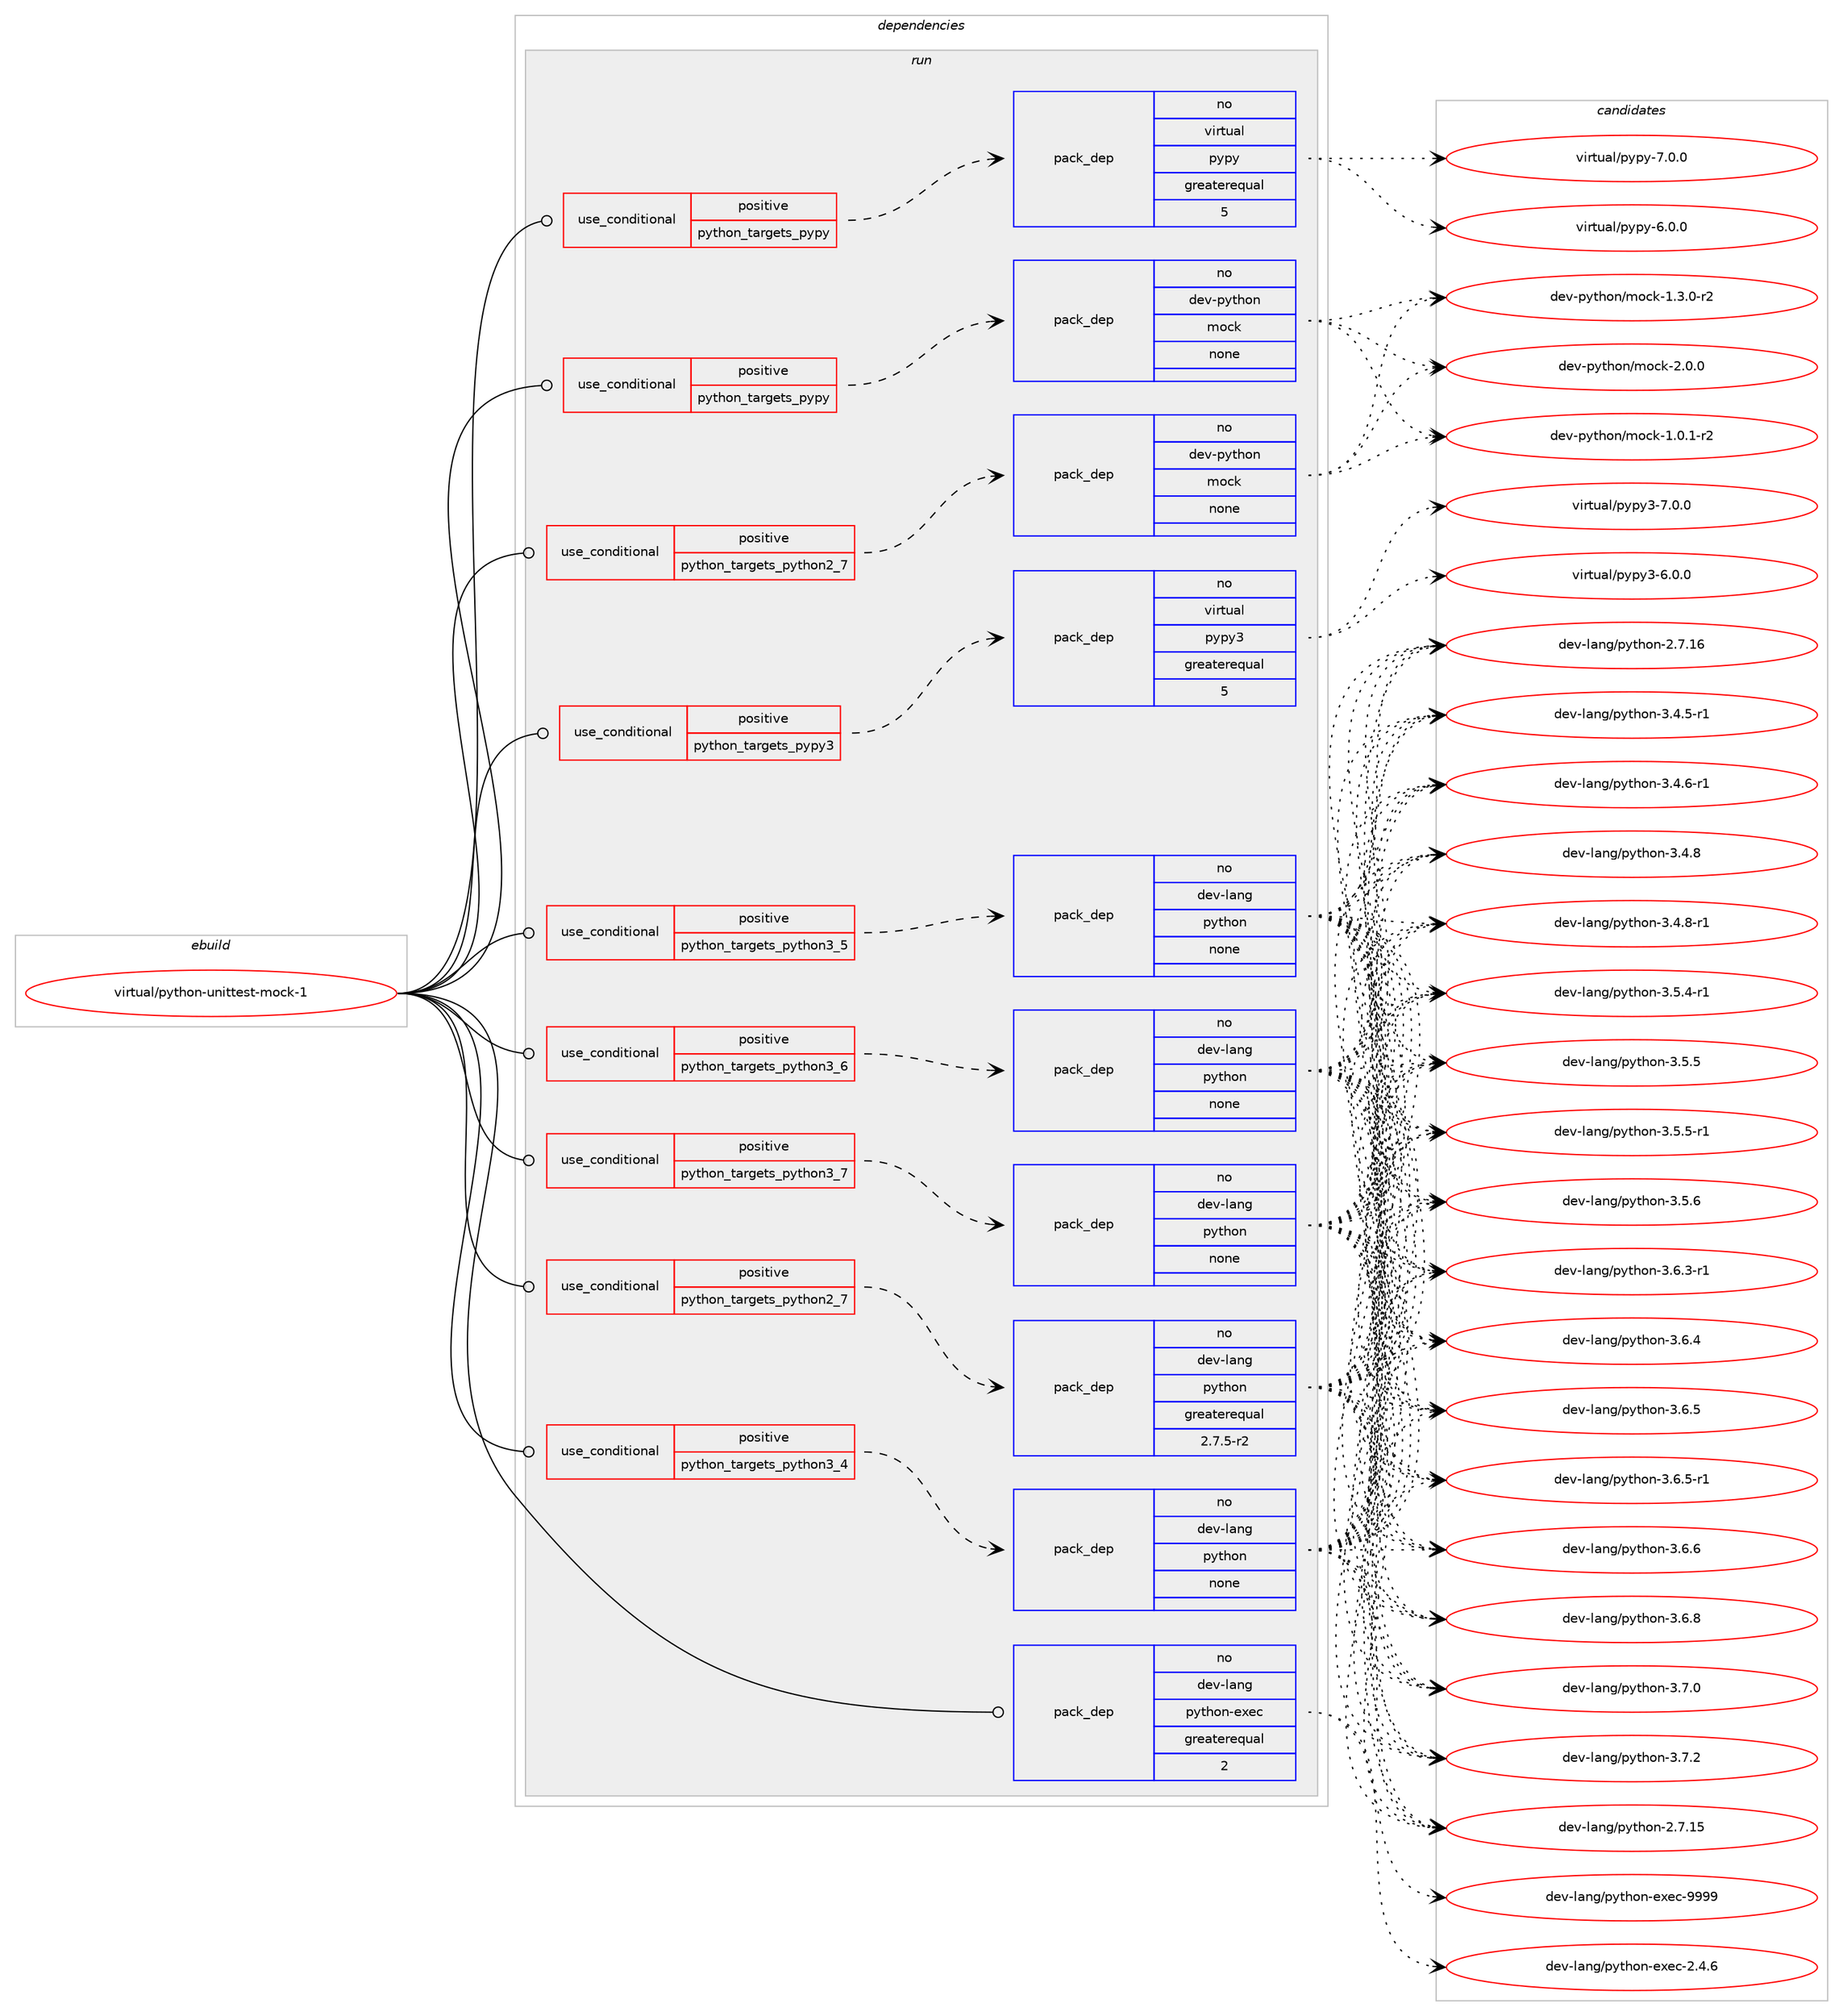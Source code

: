 digraph prolog {

# *************
# Graph options
# *************

newrank=true;
concentrate=true;
compound=true;
graph [rankdir=LR,fontname=Helvetica,fontsize=10,ranksep=1.5];#, ranksep=2.5, nodesep=0.2];
edge  [arrowhead=vee];
node  [fontname=Helvetica,fontsize=10];

# **********
# The ebuild
# **********

subgraph cluster_leftcol {
color=gray;
rank=same;
label=<<i>ebuild</i>>;
id [label="virtual/python-unittest-mock-1", color=red, width=4, href="../virtual/python-unittest-mock-1.svg"];
}

# ****************
# The dependencies
# ****************

subgraph cluster_midcol {
color=gray;
label=<<i>dependencies</i>>;
subgraph cluster_compile {
fillcolor="#eeeeee";
style=filled;
label=<<i>compile</i>>;
}
subgraph cluster_compileandrun {
fillcolor="#eeeeee";
style=filled;
label=<<i>compile and run</i>>;
}
subgraph cluster_run {
fillcolor="#eeeeee";
style=filled;
label=<<i>run</i>>;
subgraph cond462761 {
dependency1743143 [label=<<TABLE BORDER="0" CELLBORDER="1" CELLSPACING="0" CELLPADDING="4"><TR><TD ROWSPAN="3" CELLPADDING="10">use_conditional</TD></TR><TR><TD>positive</TD></TR><TR><TD>python_targets_pypy</TD></TR></TABLE>>, shape=none, color=red];
subgraph pack1251296 {
dependency1743144 [label=<<TABLE BORDER="0" CELLBORDER="1" CELLSPACING="0" CELLPADDING="4" WIDTH="220"><TR><TD ROWSPAN="6" CELLPADDING="30">pack_dep</TD></TR><TR><TD WIDTH="110">no</TD></TR><TR><TD>dev-python</TD></TR><TR><TD>mock</TD></TR><TR><TD>none</TD></TR><TR><TD></TD></TR></TABLE>>, shape=none, color=blue];
}
dependency1743143:e -> dependency1743144:w [weight=20,style="dashed",arrowhead="vee"];
}
id:e -> dependency1743143:w [weight=20,style="solid",arrowhead="odot"];
subgraph cond462762 {
dependency1743145 [label=<<TABLE BORDER="0" CELLBORDER="1" CELLSPACING="0" CELLPADDING="4"><TR><TD ROWSPAN="3" CELLPADDING="10">use_conditional</TD></TR><TR><TD>positive</TD></TR><TR><TD>python_targets_pypy</TD></TR></TABLE>>, shape=none, color=red];
subgraph pack1251297 {
dependency1743146 [label=<<TABLE BORDER="0" CELLBORDER="1" CELLSPACING="0" CELLPADDING="4" WIDTH="220"><TR><TD ROWSPAN="6" CELLPADDING="30">pack_dep</TD></TR><TR><TD WIDTH="110">no</TD></TR><TR><TD>virtual</TD></TR><TR><TD>pypy</TD></TR><TR><TD>greaterequal</TD></TR><TR><TD>5</TD></TR></TABLE>>, shape=none, color=blue];
}
dependency1743145:e -> dependency1743146:w [weight=20,style="dashed",arrowhead="vee"];
}
id:e -> dependency1743145:w [weight=20,style="solid",arrowhead="odot"];
subgraph cond462763 {
dependency1743147 [label=<<TABLE BORDER="0" CELLBORDER="1" CELLSPACING="0" CELLPADDING="4"><TR><TD ROWSPAN="3" CELLPADDING="10">use_conditional</TD></TR><TR><TD>positive</TD></TR><TR><TD>python_targets_pypy3</TD></TR></TABLE>>, shape=none, color=red];
subgraph pack1251298 {
dependency1743148 [label=<<TABLE BORDER="0" CELLBORDER="1" CELLSPACING="0" CELLPADDING="4" WIDTH="220"><TR><TD ROWSPAN="6" CELLPADDING="30">pack_dep</TD></TR><TR><TD WIDTH="110">no</TD></TR><TR><TD>virtual</TD></TR><TR><TD>pypy3</TD></TR><TR><TD>greaterequal</TD></TR><TR><TD>5</TD></TR></TABLE>>, shape=none, color=blue];
}
dependency1743147:e -> dependency1743148:w [weight=20,style="dashed",arrowhead="vee"];
}
id:e -> dependency1743147:w [weight=20,style="solid",arrowhead="odot"];
subgraph cond462764 {
dependency1743149 [label=<<TABLE BORDER="0" CELLBORDER="1" CELLSPACING="0" CELLPADDING="4"><TR><TD ROWSPAN="3" CELLPADDING="10">use_conditional</TD></TR><TR><TD>positive</TD></TR><TR><TD>python_targets_python2_7</TD></TR></TABLE>>, shape=none, color=red];
subgraph pack1251299 {
dependency1743150 [label=<<TABLE BORDER="0" CELLBORDER="1" CELLSPACING="0" CELLPADDING="4" WIDTH="220"><TR><TD ROWSPAN="6" CELLPADDING="30">pack_dep</TD></TR><TR><TD WIDTH="110">no</TD></TR><TR><TD>dev-lang</TD></TR><TR><TD>python</TD></TR><TR><TD>greaterequal</TD></TR><TR><TD>2.7.5-r2</TD></TR></TABLE>>, shape=none, color=blue];
}
dependency1743149:e -> dependency1743150:w [weight=20,style="dashed",arrowhead="vee"];
}
id:e -> dependency1743149:w [weight=20,style="solid",arrowhead="odot"];
subgraph cond462765 {
dependency1743151 [label=<<TABLE BORDER="0" CELLBORDER="1" CELLSPACING="0" CELLPADDING="4"><TR><TD ROWSPAN="3" CELLPADDING="10">use_conditional</TD></TR><TR><TD>positive</TD></TR><TR><TD>python_targets_python2_7</TD></TR></TABLE>>, shape=none, color=red];
subgraph pack1251300 {
dependency1743152 [label=<<TABLE BORDER="0" CELLBORDER="1" CELLSPACING="0" CELLPADDING="4" WIDTH="220"><TR><TD ROWSPAN="6" CELLPADDING="30">pack_dep</TD></TR><TR><TD WIDTH="110">no</TD></TR><TR><TD>dev-python</TD></TR><TR><TD>mock</TD></TR><TR><TD>none</TD></TR><TR><TD></TD></TR></TABLE>>, shape=none, color=blue];
}
dependency1743151:e -> dependency1743152:w [weight=20,style="dashed",arrowhead="vee"];
}
id:e -> dependency1743151:w [weight=20,style="solid",arrowhead="odot"];
subgraph cond462766 {
dependency1743153 [label=<<TABLE BORDER="0" CELLBORDER="1" CELLSPACING="0" CELLPADDING="4"><TR><TD ROWSPAN="3" CELLPADDING="10">use_conditional</TD></TR><TR><TD>positive</TD></TR><TR><TD>python_targets_python3_4</TD></TR></TABLE>>, shape=none, color=red];
subgraph pack1251301 {
dependency1743154 [label=<<TABLE BORDER="0" CELLBORDER="1" CELLSPACING="0" CELLPADDING="4" WIDTH="220"><TR><TD ROWSPAN="6" CELLPADDING="30">pack_dep</TD></TR><TR><TD WIDTH="110">no</TD></TR><TR><TD>dev-lang</TD></TR><TR><TD>python</TD></TR><TR><TD>none</TD></TR><TR><TD></TD></TR></TABLE>>, shape=none, color=blue];
}
dependency1743153:e -> dependency1743154:w [weight=20,style="dashed",arrowhead="vee"];
}
id:e -> dependency1743153:w [weight=20,style="solid",arrowhead="odot"];
subgraph cond462767 {
dependency1743155 [label=<<TABLE BORDER="0" CELLBORDER="1" CELLSPACING="0" CELLPADDING="4"><TR><TD ROWSPAN="3" CELLPADDING="10">use_conditional</TD></TR><TR><TD>positive</TD></TR><TR><TD>python_targets_python3_5</TD></TR></TABLE>>, shape=none, color=red];
subgraph pack1251302 {
dependency1743156 [label=<<TABLE BORDER="0" CELLBORDER="1" CELLSPACING="0" CELLPADDING="4" WIDTH="220"><TR><TD ROWSPAN="6" CELLPADDING="30">pack_dep</TD></TR><TR><TD WIDTH="110">no</TD></TR><TR><TD>dev-lang</TD></TR><TR><TD>python</TD></TR><TR><TD>none</TD></TR><TR><TD></TD></TR></TABLE>>, shape=none, color=blue];
}
dependency1743155:e -> dependency1743156:w [weight=20,style="dashed",arrowhead="vee"];
}
id:e -> dependency1743155:w [weight=20,style="solid",arrowhead="odot"];
subgraph cond462768 {
dependency1743157 [label=<<TABLE BORDER="0" CELLBORDER="1" CELLSPACING="0" CELLPADDING="4"><TR><TD ROWSPAN="3" CELLPADDING="10">use_conditional</TD></TR><TR><TD>positive</TD></TR><TR><TD>python_targets_python3_6</TD></TR></TABLE>>, shape=none, color=red];
subgraph pack1251303 {
dependency1743158 [label=<<TABLE BORDER="0" CELLBORDER="1" CELLSPACING="0" CELLPADDING="4" WIDTH="220"><TR><TD ROWSPAN="6" CELLPADDING="30">pack_dep</TD></TR><TR><TD WIDTH="110">no</TD></TR><TR><TD>dev-lang</TD></TR><TR><TD>python</TD></TR><TR><TD>none</TD></TR><TR><TD></TD></TR></TABLE>>, shape=none, color=blue];
}
dependency1743157:e -> dependency1743158:w [weight=20,style="dashed",arrowhead="vee"];
}
id:e -> dependency1743157:w [weight=20,style="solid",arrowhead="odot"];
subgraph cond462769 {
dependency1743159 [label=<<TABLE BORDER="0" CELLBORDER="1" CELLSPACING="0" CELLPADDING="4"><TR><TD ROWSPAN="3" CELLPADDING="10">use_conditional</TD></TR><TR><TD>positive</TD></TR><TR><TD>python_targets_python3_7</TD></TR></TABLE>>, shape=none, color=red];
subgraph pack1251304 {
dependency1743160 [label=<<TABLE BORDER="0" CELLBORDER="1" CELLSPACING="0" CELLPADDING="4" WIDTH="220"><TR><TD ROWSPAN="6" CELLPADDING="30">pack_dep</TD></TR><TR><TD WIDTH="110">no</TD></TR><TR><TD>dev-lang</TD></TR><TR><TD>python</TD></TR><TR><TD>none</TD></TR><TR><TD></TD></TR></TABLE>>, shape=none, color=blue];
}
dependency1743159:e -> dependency1743160:w [weight=20,style="dashed",arrowhead="vee"];
}
id:e -> dependency1743159:w [weight=20,style="solid",arrowhead="odot"];
subgraph pack1251305 {
dependency1743161 [label=<<TABLE BORDER="0" CELLBORDER="1" CELLSPACING="0" CELLPADDING="4" WIDTH="220"><TR><TD ROWSPAN="6" CELLPADDING="30">pack_dep</TD></TR><TR><TD WIDTH="110">no</TD></TR><TR><TD>dev-lang</TD></TR><TR><TD>python-exec</TD></TR><TR><TD>greaterequal</TD></TR><TR><TD>2</TD></TR></TABLE>>, shape=none, color=blue];
}
id:e -> dependency1743161:w [weight=20,style="solid",arrowhead="odot"];
}
}

# **************
# The candidates
# **************

subgraph cluster_choices {
rank=same;
color=gray;
label=<<i>candidates</i>>;

subgraph choice1251296 {
color=black;
nodesep=1;
choice1001011184511212111610411111047109111991074549464846494511450 [label="dev-python/mock-1.0.1-r2", color=red, width=4,href="../dev-python/mock-1.0.1-r2.svg"];
choice1001011184511212111610411111047109111991074549465146484511450 [label="dev-python/mock-1.3.0-r2", color=red, width=4,href="../dev-python/mock-1.3.0-r2.svg"];
choice100101118451121211161041111104710911199107455046484648 [label="dev-python/mock-2.0.0", color=red, width=4,href="../dev-python/mock-2.0.0.svg"];
dependency1743144:e -> choice1001011184511212111610411111047109111991074549464846494511450:w [style=dotted,weight="100"];
dependency1743144:e -> choice1001011184511212111610411111047109111991074549465146484511450:w [style=dotted,weight="100"];
dependency1743144:e -> choice100101118451121211161041111104710911199107455046484648:w [style=dotted,weight="100"];
}
subgraph choice1251297 {
color=black;
nodesep=1;
choice1181051141161179710847112121112121455446484648 [label="virtual/pypy-6.0.0", color=red, width=4,href="../virtual/pypy-6.0.0.svg"];
choice1181051141161179710847112121112121455546484648 [label="virtual/pypy-7.0.0", color=red, width=4,href="../virtual/pypy-7.0.0.svg"];
dependency1743146:e -> choice1181051141161179710847112121112121455446484648:w [style=dotted,weight="100"];
dependency1743146:e -> choice1181051141161179710847112121112121455546484648:w [style=dotted,weight="100"];
}
subgraph choice1251298 {
color=black;
nodesep=1;
choice118105114116117971084711212111212151455446484648 [label="virtual/pypy3-6.0.0", color=red, width=4,href="../virtual/pypy3-6.0.0.svg"];
choice118105114116117971084711212111212151455546484648 [label="virtual/pypy3-7.0.0", color=red, width=4,href="../virtual/pypy3-7.0.0.svg"];
dependency1743148:e -> choice118105114116117971084711212111212151455446484648:w [style=dotted,weight="100"];
dependency1743148:e -> choice118105114116117971084711212111212151455546484648:w [style=dotted,weight="100"];
}
subgraph choice1251299 {
color=black;
nodesep=1;
choice10010111845108971101034711212111610411111045504655464953 [label="dev-lang/python-2.7.15", color=red, width=4,href="../dev-lang/python-2.7.15.svg"];
choice10010111845108971101034711212111610411111045504655464954 [label="dev-lang/python-2.7.16", color=red, width=4,href="../dev-lang/python-2.7.16.svg"];
choice1001011184510897110103471121211161041111104551465246534511449 [label="dev-lang/python-3.4.5-r1", color=red, width=4,href="../dev-lang/python-3.4.5-r1.svg"];
choice1001011184510897110103471121211161041111104551465246544511449 [label="dev-lang/python-3.4.6-r1", color=red, width=4,href="../dev-lang/python-3.4.6-r1.svg"];
choice100101118451089711010347112121116104111110455146524656 [label="dev-lang/python-3.4.8", color=red, width=4,href="../dev-lang/python-3.4.8.svg"];
choice1001011184510897110103471121211161041111104551465246564511449 [label="dev-lang/python-3.4.8-r1", color=red, width=4,href="../dev-lang/python-3.4.8-r1.svg"];
choice1001011184510897110103471121211161041111104551465346524511449 [label="dev-lang/python-3.5.4-r1", color=red, width=4,href="../dev-lang/python-3.5.4-r1.svg"];
choice100101118451089711010347112121116104111110455146534653 [label="dev-lang/python-3.5.5", color=red, width=4,href="../dev-lang/python-3.5.5.svg"];
choice1001011184510897110103471121211161041111104551465346534511449 [label="dev-lang/python-3.5.5-r1", color=red, width=4,href="../dev-lang/python-3.5.5-r1.svg"];
choice100101118451089711010347112121116104111110455146534654 [label="dev-lang/python-3.5.6", color=red, width=4,href="../dev-lang/python-3.5.6.svg"];
choice1001011184510897110103471121211161041111104551465446514511449 [label="dev-lang/python-3.6.3-r1", color=red, width=4,href="../dev-lang/python-3.6.3-r1.svg"];
choice100101118451089711010347112121116104111110455146544652 [label="dev-lang/python-3.6.4", color=red, width=4,href="../dev-lang/python-3.6.4.svg"];
choice100101118451089711010347112121116104111110455146544653 [label="dev-lang/python-3.6.5", color=red, width=4,href="../dev-lang/python-3.6.5.svg"];
choice1001011184510897110103471121211161041111104551465446534511449 [label="dev-lang/python-3.6.5-r1", color=red, width=4,href="../dev-lang/python-3.6.5-r1.svg"];
choice100101118451089711010347112121116104111110455146544654 [label="dev-lang/python-3.6.6", color=red, width=4,href="../dev-lang/python-3.6.6.svg"];
choice100101118451089711010347112121116104111110455146544656 [label="dev-lang/python-3.6.8", color=red, width=4,href="../dev-lang/python-3.6.8.svg"];
choice100101118451089711010347112121116104111110455146554648 [label="dev-lang/python-3.7.0", color=red, width=4,href="../dev-lang/python-3.7.0.svg"];
choice100101118451089711010347112121116104111110455146554650 [label="dev-lang/python-3.7.2", color=red, width=4,href="../dev-lang/python-3.7.2.svg"];
dependency1743150:e -> choice10010111845108971101034711212111610411111045504655464953:w [style=dotted,weight="100"];
dependency1743150:e -> choice10010111845108971101034711212111610411111045504655464954:w [style=dotted,weight="100"];
dependency1743150:e -> choice1001011184510897110103471121211161041111104551465246534511449:w [style=dotted,weight="100"];
dependency1743150:e -> choice1001011184510897110103471121211161041111104551465246544511449:w [style=dotted,weight="100"];
dependency1743150:e -> choice100101118451089711010347112121116104111110455146524656:w [style=dotted,weight="100"];
dependency1743150:e -> choice1001011184510897110103471121211161041111104551465246564511449:w [style=dotted,weight="100"];
dependency1743150:e -> choice1001011184510897110103471121211161041111104551465346524511449:w [style=dotted,weight="100"];
dependency1743150:e -> choice100101118451089711010347112121116104111110455146534653:w [style=dotted,weight="100"];
dependency1743150:e -> choice1001011184510897110103471121211161041111104551465346534511449:w [style=dotted,weight="100"];
dependency1743150:e -> choice100101118451089711010347112121116104111110455146534654:w [style=dotted,weight="100"];
dependency1743150:e -> choice1001011184510897110103471121211161041111104551465446514511449:w [style=dotted,weight="100"];
dependency1743150:e -> choice100101118451089711010347112121116104111110455146544652:w [style=dotted,weight="100"];
dependency1743150:e -> choice100101118451089711010347112121116104111110455146544653:w [style=dotted,weight="100"];
dependency1743150:e -> choice1001011184510897110103471121211161041111104551465446534511449:w [style=dotted,weight="100"];
dependency1743150:e -> choice100101118451089711010347112121116104111110455146544654:w [style=dotted,weight="100"];
dependency1743150:e -> choice100101118451089711010347112121116104111110455146544656:w [style=dotted,weight="100"];
dependency1743150:e -> choice100101118451089711010347112121116104111110455146554648:w [style=dotted,weight="100"];
dependency1743150:e -> choice100101118451089711010347112121116104111110455146554650:w [style=dotted,weight="100"];
}
subgraph choice1251300 {
color=black;
nodesep=1;
choice1001011184511212111610411111047109111991074549464846494511450 [label="dev-python/mock-1.0.1-r2", color=red, width=4,href="../dev-python/mock-1.0.1-r2.svg"];
choice1001011184511212111610411111047109111991074549465146484511450 [label="dev-python/mock-1.3.0-r2", color=red, width=4,href="../dev-python/mock-1.3.0-r2.svg"];
choice100101118451121211161041111104710911199107455046484648 [label="dev-python/mock-2.0.0", color=red, width=4,href="../dev-python/mock-2.0.0.svg"];
dependency1743152:e -> choice1001011184511212111610411111047109111991074549464846494511450:w [style=dotted,weight="100"];
dependency1743152:e -> choice1001011184511212111610411111047109111991074549465146484511450:w [style=dotted,weight="100"];
dependency1743152:e -> choice100101118451121211161041111104710911199107455046484648:w [style=dotted,weight="100"];
}
subgraph choice1251301 {
color=black;
nodesep=1;
choice10010111845108971101034711212111610411111045504655464953 [label="dev-lang/python-2.7.15", color=red, width=4,href="../dev-lang/python-2.7.15.svg"];
choice10010111845108971101034711212111610411111045504655464954 [label="dev-lang/python-2.7.16", color=red, width=4,href="../dev-lang/python-2.7.16.svg"];
choice1001011184510897110103471121211161041111104551465246534511449 [label="dev-lang/python-3.4.5-r1", color=red, width=4,href="../dev-lang/python-3.4.5-r1.svg"];
choice1001011184510897110103471121211161041111104551465246544511449 [label="dev-lang/python-3.4.6-r1", color=red, width=4,href="../dev-lang/python-3.4.6-r1.svg"];
choice100101118451089711010347112121116104111110455146524656 [label="dev-lang/python-3.4.8", color=red, width=4,href="../dev-lang/python-3.4.8.svg"];
choice1001011184510897110103471121211161041111104551465246564511449 [label="dev-lang/python-3.4.8-r1", color=red, width=4,href="../dev-lang/python-3.4.8-r1.svg"];
choice1001011184510897110103471121211161041111104551465346524511449 [label="dev-lang/python-3.5.4-r1", color=red, width=4,href="../dev-lang/python-3.5.4-r1.svg"];
choice100101118451089711010347112121116104111110455146534653 [label="dev-lang/python-3.5.5", color=red, width=4,href="../dev-lang/python-3.5.5.svg"];
choice1001011184510897110103471121211161041111104551465346534511449 [label="dev-lang/python-3.5.5-r1", color=red, width=4,href="../dev-lang/python-3.5.5-r1.svg"];
choice100101118451089711010347112121116104111110455146534654 [label="dev-lang/python-3.5.6", color=red, width=4,href="../dev-lang/python-3.5.6.svg"];
choice1001011184510897110103471121211161041111104551465446514511449 [label="dev-lang/python-3.6.3-r1", color=red, width=4,href="../dev-lang/python-3.6.3-r1.svg"];
choice100101118451089711010347112121116104111110455146544652 [label="dev-lang/python-3.6.4", color=red, width=4,href="../dev-lang/python-3.6.4.svg"];
choice100101118451089711010347112121116104111110455146544653 [label="dev-lang/python-3.6.5", color=red, width=4,href="../dev-lang/python-3.6.5.svg"];
choice1001011184510897110103471121211161041111104551465446534511449 [label="dev-lang/python-3.6.5-r1", color=red, width=4,href="../dev-lang/python-3.6.5-r1.svg"];
choice100101118451089711010347112121116104111110455146544654 [label="dev-lang/python-3.6.6", color=red, width=4,href="../dev-lang/python-3.6.6.svg"];
choice100101118451089711010347112121116104111110455146544656 [label="dev-lang/python-3.6.8", color=red, width=4,href="../dev-lang/python-3.6.8.svg"];
choice100101118451089711010347112121116104111110455146554648 [label="dev-lang/python-3.7.0", color=red, width=4,href="../dev-lang/python-3.7.0.svg"];
choice100101118451089711010347112121116104111110455146554650 [label="dev-lang/python-3.7.2", color=red, width=4,href="../dev-lang/python-3.7.2.svg"];
dependency1743154:e -> choice10010111845108971101034711212111610411111045504655464953:w [style=dotted,weight="100"];
dependency1743154:e -> choice10010111845108971101034711212111610411111045504655464954:w [style=dotted,weight="100"];
dependency1743154:e -> choice1001011184510897110103471121211161041111104551465246534511449:w [style=dotted,weight="100"];
dependency1743154:e -> choice1001011184510897110103471121211161041111104551465246544511449:w [style=dotted,weight="100"];
dependency1743154:e -> choice100101118451089711010347112121116104111110455146524656:w [style=dotted,weight="100"];
dependency1743154:e -> choice1001011184510897110103471121211161041111104551465246564511449:w [style=dotted,weight="100"];
dependency1743154:e -> choice1001011184510897110103471121211161041111104551465346524511449:w [style=dotted,weight="100"];
dependency1743154:e -> choice100101118451089711010347112121116104111110455146534653:w [style=dotted,weight="100"];
dependency1743154:e -> choice1001011184510897110103471121211161041111104551465346534511449:w [style=dotted,weight="100"];
dependency1743154:e -> choice100101118451089711010347112121116104111110455146534654:w [style=dotted,weight="100"];
dependency1743154:e -> choice1001011184510897110103471121211161041111104551465446514511449:w [style=dotted,weight="100"];
dependency1743154:e -> choice100101118451089711010347112121116104111110455146544652:w [style=dotted,weight="100"];
dependency1743154:e -> choice100101118451089711010347112121116104111110455146544653:w [style=dotted,weight="100"];
dependency1743154:e -> choice1001011184510897110103471121211161041111104551465446534511449:w [style=dotted,weight="100"];
dependency1743154:e -> choice100101118451089711010347112121116104111110455146544654:w [style=dotted,weight="100"];
dependency1743154:e -> choice100101118451089711010347112121116104111110455146544656:w [style=dotted,weight="100"];
dependency1743154:e -> choice100101118451089711010347112121116104111110455146554648:w [style=dotted,weight="100"];
dependency1743154:e -> choice100101118451089711010347112121116104111110455146554650:w [style=dotted,weight="100"];
}
subgraph choice1251302 {
color=black;
nodesep=1;
choice10010111845108971101034711212111610411111045504655464953 [label="dev-lang/python-2.7.15", color=red, width=4,href="../dev-lang/python-2.7.15.svg"];
choice10010111845108971101034711212111610411111045504655464954 [label="dev-lang/python-2.7.16", color=red, width=4,href="../dev-lang/python-2.7.16.svg"];
choice1001011184510897110103471121211161041111104551465246534511449 [label="dev-lang/python-3.4.5-r1", color=red, width=4,href="../dev-lang/python-3.4.5-r1.svg"];
choice1001011184510897110103471121211161041111104551465246544511449 [label="dev-lang/python-3.4.6-r1", color=red, width=4,href="../dev-lang/python-3.4.6-r1.svg"];
choice100101118451089711010347112121116104111110455146524656 [label="dev-lang/python-3.4.8", color=red, width=4,href="../dev-lang/python-3.4.8.svg"];
choice1001011184510897110103471121211161041111104551465246564511449 [label="dev-lang/python-3.4.8-r1", color=red, width=4,href="../dev-lang/python-3.4.8-r1.svg"];
choice1001011184510897110103471121211161041111104551465346524511449 [label="dev-lang/python-3.5.4-r1", color=red, width=4,href="../dev-lang/python-3.5.4-r1.svg"];
choice100101118451089711010347112121116104111110455146534653 [label="dev-lang/python-3.5.5", color=red, width=4,href="../dev-lang/python-3.5.5.svg"];
choice1001011184510897110103471121211161041111104551465346534511449 [label="dev-lang/python-3.5.5-r1", color=red, width=4,href="../dev-lang/python-3.5.5-r1.svg"];
choice100101118451089711010347112121116104111110455146534654 [label="dev-lang/python-3.5.6", color=red, width=4,href="../dev-lang/python-3.5.6.svg"];
choice1001011184510897110103471121211161041111104551465446514511449 [label="dev-lang/python-3.6.3-r1", color=red, width=4,href="../dev-lang/python-3.6.3-r1.svg"];
choice100101118451089711010347112121116104111110455146544652 [label="dev-lang/python-3.6.4", color=red, width=4,href="../dev-lang/python-3.6.4.svg"];
choice100101118451089711010347112121116104111110455146544653 [label="dev-lang/python-3.6.5", color=red, width=4,href="../dev-lang/python-3.6.5.svg"];
choice1001011184510897110103471121211161041111104551465446534511449 [label="dev-lang/python-3.6.5-r1", color=red, width=4,href="../dev-lang/python-3.6.5-r1.svg"];
choice100101118451089711010347112121116104111110455146544654 [label="dev-lang/python-3.6.6", color=red, width=4,href="../dev-lang/python-3.6.6.svg"];
choice100101118451089711010347112121116104111110455146544656 [label="dev-lang/python-3.6.8", color=red, width=4,href="../dev-lang/python-3.6.8.svg"];
choice100101118451089711010347112121116104111110455146554648 [label="dev-lang/python-3.7.0", color=red, width=4,href="../dev-lang/python-3.7.0.svg"];
choice100101118451089711010347112121116104111110455146554650 [label="dev-lang/python-3.7.2", color=red, width=4,href="../dev-lang/python-3.7.2.svg"];
dependency1743156:e -> choice10010111845108971101034711212111610411111045504655464953:w [style=dotted,weight="100"];
dependency1743156:e -> choice10010111845108971101034711212111610411111045504655464954:w [style=dotted,weight="100"];
dependency1743156:e -> choice1001011184510897110103471121211161041111104551465246534511449:w [style=dotted,weight="100"];
dependency1743156:e -> choice1001011184510897110103471121211161041111104551465246544511449:w [style=dotted,weight="100"];
dependency1743156:e -> choice100101118451089711010347112121116104111110455146524656:w [style=dotted,weight="100"];
dependency1743156:e -> choice1001011184510897110103471121211161041111104551465246564511449:w [style=dotted,weight="100"];
dependency1743156:e -> choice1001011184510897110103471121211161041111104551465346524511449:w [style=dotted,weight="100"];
dependency1743156:e -> choice100101118451089711010347112121116104111110455146534653:w [style=dotted,weight="100"];
dependency1743156:e -> choice1001011184510897110103471121211161041111104551465346534511449:w [style=dotted,weight="100"];
dependency1743156:e -> choice100101118451089711010347112121116104111110455146534654:w [style=dotted,weight="100"];
dependency1743156:e -> choice1001011184510897110103471121211161041111104551465446514511449:w [style=dotted,weight="100"];
dependency1743156:e -> choice100101118451089711010347112121116104111110455146544652:w [style=dotted,weight="100"];
dependency1743156:e -> choice100101118451089711010347112121116104111110455146544653:w [style=dotted,weight="100"];
dependency1743156:e -> choice1001011184510897110103471121211161041111104551465446534511449:w [style=dotted,weight="100"];
dependency1743156:e -> choice100101118451089711010347112121116104111110455146544654:w [style=dotted,weight="100"];
dependency1743156:e -> choice100101118451089711010347112121116104111110455146544656:w [style=dotted,weight="100"];
dependency1743156:e -> choice100101118451089711010347112121116104111110455146554648:w [style=dotted,weight="100"];
dependency1743156:e -> choice100101118451089711010347112121116104111110455146554650:w [style=dotted,weight="100"];
}
subgraph choice1251303 {
color=black;
nodesep=1;
choice10010111845108971101034711212111610411111045504655464953 [label="dev-lang/python-2.7.15", color=red, width=4,href="../dev-lang/python-2.7.15.svg"];
choice10010111845108971101034711212111610411111045504655464954 [label="dev-lang/python-2.7.16", color=red, width=4,href="../dev-lang/python-2.7.16.svg"];
choice1001011184510897110103471121211161041111104551465246534511449 [label="dev-lang/python-3.4.5-r1", color=red, width=4,href="../dev-lang/python-3.4.5-r1.svg"];
choice1001011184510897110103471121211161041111104551465246544511449 [label="dev-lang/python-3.4.6-r1", color=red, width=4,href="../dev-lang/python-3.4.6-r1.svg"];
choice100101118451089711010347112121116104111110455146524656 [label="dev-lang/python-3.4.8", color=red, width=4,href="../dev-lang/python-3.4.8.svg"];
choice1001011184510897110103471121211161041111104551465246564511449 [label="dev-lang/python-3.4.8-r1", color=red, width=4,href="../dev-lang/python-3.4.8-r1.svg"];
choice1001011184510897110103471121211161041111104551465346524511449 [label="dev-lang/python-3.5.4-r1", color=red, width=4,href="../dev-lang/python-3.5.4-r1.svg"];
choice100101118451089711010347112121116104111110455146534653 [label="dev-lang/python-3.5.5", color=red, width=4,href="../dev-lang/python-3.5.5.svg"];
choice1001011184510897110103471121211161041111104551465346534511449 [label="dev-lang/python-3.5.5-r1", color=red, width=4,href="../dev-lang/python-3.5.5-r1.svg"];
choice100101118451089711010347112121116104111110455146534654 [label="dev-lang/python-3.5.6", color=red, width=4,href="../dev-lang/python-3.5.6.svg"];
choice1001011184510897110103471121211161041111104551465446514511449 [label="dev-lang/python-3.6.3-r1", color=red, width=4,href="../dev-lang/python-3.6.3-r1.svg"];
choice100101118451089711010347112121116104111110455146544652 [label="dev-lang/python-3.6.4", color=red, width=4,href="../dev-lang/python-3.6.4.svg"];
choice100101118451089711010347112121116104111110455146544653 [label="dev-lang/python-3.6.5", color=red, width=4,href="../dev-lang/python-3.6.5.svg"];
choice1001011184510897110103471121211161041111104551465446534511449 [label="dev-lang/python-3.6.5-r1", color=red, width=4,href="../dev-lang/python-3.6.5-r1.svg"];
choice100101118451089711010347112121116104111110455146544654 [label="dev-lang/python-3.6.6", color=red, width=4,href="../dev-lang/python-3.6.6.svg"];
choice100101118451089711010347112121116104111110455146544656 [label="dev-lang/python-3.6.8", color=red, width=4,href="../dev-lang/python-3.6.8.svg"];
choice100101118451089711010347112121116104111110455146554648 [label="dev-lang/python-3.7.0", color=red, width=4,href="../dev-lang/python-3.7.0.svg"];
choice100101118451089711010347112121116104111110455146554650 [label="dev-lang/python-3.7.2", color=red, width=4,href="../dev-lang/python-3.7.2.svg"];
dependency1743158:e -> choice10010111845108971101034711212111610411111045504655464953:w [style=dotted,weight="100"];
dependency1743158:e -> choice10010111845108971101034711212111610411111045504655464954:w [style=dotted,weight="100"];
dependency1743158:e -> choice1001011184510897110103471121211161041111104551465246534511449:w [style=dotted,weight="100"];
dependency1743158:e -> choice1001011184510897110103471121211161041111104551465246544511449:w [style=dotted,weight="100"];
dependency1743158:e -> choice100101118451089711010347112121116104111110455146524656:w [style=dotted,weight="100"];
dependency1743158:e -> choice1001011184510897110103471121211161041111104551465246564511449:w [style=dotted,weight="100"];
dependency1743158:e -> choice1001011184510897110103471121211161041111104551465346524511449:w [style=dotted,weight="100"];
dependency1743158:e -> choice100101118451089711010347112121116104111110455146534653:w [style=dotted,weight="100"];
dependency1743158:e -> choice1001011184510897110103471121211161041111104551465346534511449:w [style=dotted,weight="100"];
dependency1743158:e -> choice100101118451089711010347112121116104111110455146534654:w [style=dotted,weight="100"];
dependency1743158:e -> choice1001011184510897110103471121211161041111104551465446514511449:w [style=dotted,weight="100"];
dependency1743158:e -> choice100101118451089711010347112121116104111110455146544652:w [style=dotted,weight="100"];
dependency1743158:e -> choice100101118451089711010347112121116104111110455146544653:w [style=dotted,weight="100"];
dependency1743158:e -> choice1001011184510897110103471121211161041111104551465446534511449:w [style=dotted,weight="100"];
dependency1743158:e -> choice100101118451089711010347112121116104111110455146544654:w [style=dotted,weight="100"];
dependency1743158:e -> choice100101118451089711010347112121116104111110455146544656:w [style=dotted,weight="100"];
dependency1743158:e -> choice100101118451089711010347112121116104111110455146554648:w [style=dotted,weight="100"];
dependency1743158:e -> choice100101118451089711010347112121116104111110455146554650:w [style=dotted,weight="100"];
}
subgraph choice1251304 {
color=black;
nodesep=1;
choice10010111845108971101034711212111610411111045504655464953 [label="dev-lang/python-2.7.15", color=red, width=4,href="../dev-lang/python-2.7.15.svg"];
choice10010111845108971101034711212111610411111045504655464954 [label="dev-lang/python-2.7.16", color=red, width=4,href="../dev-lang/python-2.7.16.svg"];
choice1001011184510897110103471121211161041111104551465246534511449 [label="dev-lang/python-3.4.5-r1", color=red, width=4,href="../dev-lang/python-3.4.5-r1.svg"];
choice1001011184510897110103471121211161041111104551465246544511449 [label="dev-lang/python-3.4.6-r1", color=red, width=4,href="../dev-lang/python-3.4.6-r1.svg"];
choice100101118451089711010347112121116104111110455146524656 [label="dev-lang/python-3.4.8", color=red, width=4,href="../dev-lang/python-3.4.8.svg"];
choice1001011184510897110103471121211161041111104551465246564511449 [label="dev-lang/python-3.4.8-r1", color=red, width=4,href="../dev-lang/python-3.4.8-r1.svg"];
choice1001011184510897110103471121211161041111104551465346524511449 [label="dev-lang/python-3.5.4-r1", color=red, width=4,href="../dev-lang/python-3.5.4-r1.svg"];
choice100101118451089711010347112121116104111110455146534653 [label="dev-lang/python-3.5.5", color=red, width=4,href="../dev-lang/python-3.5.5.svg"];
choice1001011184510897110103471121211161041111104551465346534511449 [label="dev-lang/python-3.5.5-r1", color=red, width=4,href="../dev-lang/python-3.5.5-r1.svg"];
choice100101118451089711010347112121116104111110455146534654 [label="dev-lang/python-3.5.6", color=red, width=4,href="../dev-lang/python-3.5.6.svg"];
choice1001011184510897110103471121211161041111104551465446514511449 [label="dev-lang/python-3.6.3-r1", color=red, width=4,href="../dev-lang/python-3.6.3-r1.svg"];
choice100101118451089711010347112121116104111110455146544652 [label="dev-lang/python-3.6.4", color=red, width=4,href="../dev-lang/python-3.6.4.svg"];
choice100101118451089711010347112121116104111110455146544653 [label="dev-lang/python-3.6.5", color=red, width=4,href="../dev-lang/python-3.6.5.svg"];
choice1001011184510897110103471121211161041111104551465446534511449 [label="dev-lang/python-3.6.5-r1", color=red, width=4,href="../dev-lang/python-3.6.5-r1.svg"];
choice100101118451089711010347112121116104111110455146544654 [label="dev-lang/python-3.6.6", color=red, width=4,href="../dev-lang/python-3.6.6.svg"];
choice100101118451089711010347112121116104111110455146544656 [label="dev-lang/python-3.6.8", color=red, width=4,href="../dev-lang/python-3.6.8.svg"];
choice100101118451089711010347112121116104111110455146554648 [label="dev-lang/python-3.7.0", color=red, width=4,href="../dev-lang/python-3.7.0.svg"];
choice100101118451089711010347112121116104111110455146554650 [label="dev-lang/python-3.7.2", color=red, width=4,href="../dev-lang/python-3.7.2.svg"];
dependency1743160:e -> choice10010111845108971101034711212111610411111045504655464953:w [style=dotted,weight="100"];
dependency1743160:e -> choice10010111845108971101034711212111610411111045504655464954:w [style=dotted,weight="100"];
dependency1743160:e -> choice1001011184510897110103471121211161041111104551465246534511449:w [style=dotted,weight="100"];
dependency1743160:e -> choice1001011184510897110103471121211161041111104551465246544511449:w [style=dotted,weight="100"];
dependency1743160:e -> choice100101118451089711010347112121116104111110455146524656:w [style=dotted,weight="100"];
dependency1743160:e -> choice1001011184510897110103471121211161041111104551465246564511449:w [style=dotted,weight="100"];
dependency1743160:e -> choice1001011184510897110103471121211161041111104551465346524511449:w [style=dotted,weight="100"];
dependency1743160:e -> choice100101118451089711010347112121116104111110455146534653:w [style=dotted,weight="100"];
dependency1743160:e -> choice1001011184510897110103471121211161041111104551465346534511449:w [style=dotted,weight="100"];
dependency1743160:e -> choice100101118451089711010347112121116104111110455146534654:w [style=dotted,weight="100"];
dependency1743160:e -> choice1001011184510897110103471121211161041111104551465446514511449:w [style=dotted,weight="100"];
dependency1743160:e -> choice100101118451089711010347112121116104111110455146544652:w [style=dotted,weight="100"];
dependency1743160:e -> choice100101118451089711010347112121116104111110455146544653:w [style=dotted,weight="100"];
dependency1743160:e -> choice1001011184510897110103471121211161041111104551465446534511449:w [style=dotted,weight="100"];
dependency1743160:e -> choice100101118451089711010347112121116104111110455146544654:w [style=dotted,weight="100"];
dependency1743160:e -> choice100101118451089711010347112121116104111110455146544656:w [style=dotted,weight="100"];
dependency1743160:e -> choice100101118451089711010347112121116104111110455146554648:w [style=dotted,weight="100"];
dependency1743160:e -> choice100101118451089711010347112121116104111110455146554650:w [style=dotted,weight="100"];
}
subgraph choice1251305 {
color=black;
nodesep=1;
choice1001011184510897110103471121211161041111104510112010199455046524654 [label="dev-lang/python-exec-2.4.6", color=red, width=4,href="../dev-lang/python-exec-2.4.6.svg"];
choice10010111845108971101034711212111610411111045101120101994557575757 [label="dev-lang/python-exec-9999", color=red, width=4,href="../dev-lang/python-exec-9999.svg"];
dependency1743161:e -> choice1001011184510897110103471121211161041111104510112010199455046524654:w [style=dotted,weight="100"];
dependency1743161:e -> choice10010111845108971101034711212111610411111045101120101994557575757:w [style=dotted,weight="100"];
}
}

}
